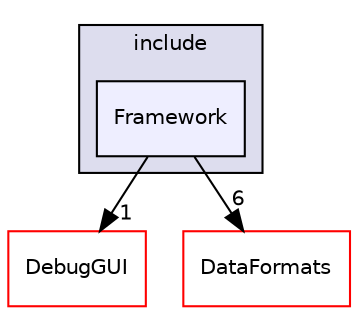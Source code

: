 digraph "/home/travis/build/AliceO2Group/AliceO2/Framework/Core/include/Framework" {
  bgcolor=transparent;
  compound=true
  node [ fontsize="10", fontname="Helvetica"];
  edge [ labelfontsize="10", labelfontname="Helvetica"];
  subgraph clusterdir_985a55873ec4a56b27533251576853b6 {
    graph [ bgcolor="#ddddee", pencolor="black", label="include" fontname="Helvetica", fontsize="10", URL="dir_985a55873ec4a56b27533251576853b6.html"]
  dir_8c4937e6752f73040ac16b54c2a51f32 [shape=box, label="Framework", style="filled", fillcolor="#eeeeff", pencolor="black", URL="dir_8c4937e6752f73040ac16b54c2a51f32.html"];
  }
  dir_f0af9df59806ed8bcb6931e6b1774828 [shape=box label="DebugGUI" color="red" URL="dir_f0af9df59806ed8bcb6931e6b1774828.html"];
  dir_2171f7ec022c5423887b07c69b2f5b48 [shape=box label="DataFormats" color="red" URL="dir_2171f7ec022c5423887b07c69b2f5b48.html"];
  dir_8c4937e6752f73040ac16b54c2a51f32->dir_f0af9df59806ed8bcb6931e6b1774828 [headlabel="1", labeldistance=1.5 headhref="dir_000256_000259.html"];
  dir_8c4937e6752f73040ac16b54c2a51f32->dir_2171f7ec022c5423887b07c69b2f5b48 [headlabel="6", labeldistance=1.5 headhref="dir_000256_000038.html"];
}
